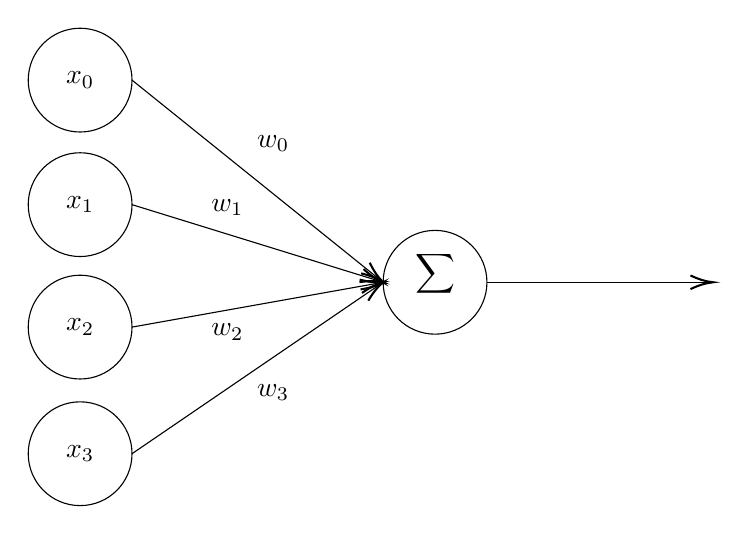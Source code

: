 \begin{tikzpicture}[x=0.75pt,y=0.75pt,yscale=-1,xscale=1]
%uncomment if require: \path (0,300); %set diagram left start at 0, and has height of 300

%Shape: Circle [id:dp17402865921802957] 
\draw   (120,164.6) .. controls (120,150.79) and (131.19,139.6) .. (145,139.6) .. controls (158.81,139.6) and (170,150.79) .. (170,164.6) .. controls (170,178.41) and (158.81,189.6) .. (145,189.6) .. controls (131.19,189.6) and (120,178.41) .. (120,164.6) -- cycle ;
%Shape: Circle [id:dp1315500990279499] 
\draw   (120,225.6) .. controls (120,211.79) and (131.19,200.6) .. (145,200.6) .. controls (158.81,200.6) and (170,211.79) .. (170,225.6) .. controls (170,239.41) and (158.81,250.6) .. (145,250.6) .. controls (131.19,250.6) and (120,239.41) .. (120,225.6) -- cycle ;
%Shape: Circle [id:dp6304248233510157] 
\draw   (120,45.6) .. controls (120,31.79) and (131.19,20.6) .. (145,20.6) .. controls (158.81,20.6) and (170,31.79) .. (170,45.6) .. controls (170,59.41) and (158.81,70.6) .. (145,70.6) .. controls (131.19,70.6) and (120,59.41) .. (120,45.6) -- cycle ;
%Shape: Circle [id:dp45052066401097335] 
\draw   (120,105.6) .. controls (120,91.79) and (131.19,80.6) .. (145,80.6) .. controls (158.81,80.6) and (170,91.79) .. (170,105.6) .. controls (170,119.41) and (158.81,130.6) .. (145,130.6) .. controls (131.19,130.6) and (120,119.41) .. (120,105.6) -- cycle ;
%Straight Lines [id:da3572541241588143] 
\draw    (170,45.6) -- (289.44,141.75) ;
\draw [shift={(291,143)}, rotate = 218.83] [color={rgb, 255:red, 0; green, 0; blue, 0 }  ][line width=0.75]    (10.93,-3.29) .. controls (6.95,-1.4) and (3.31,-0.3) .. (0,0) .. controls (3.31,0.3) and (6.95,1.4) .. (10.93,3.29)   ;

%Straight Lines [id:da5954234353420105] 
\draw    (170,105.6) -- (289.09,142.41) ;
\draw [shift={(291,143)}, rotate = 197.18] [color={rgb, 255:red, 0; green, 0; blue, 0 }  ][line width=0.75]    (10.93,-3.29) .. controls (6.95,-1.4) and (3.31,-0.3) .. (0,0) .. controls (3.31,0.3) and (6.95,1.4) .. (10.93,3.29)   ;

%Straight Lines [id:da7226214474680299] 
\draw    (170,164.6) -- (289.03,143.35) ;
\draw [shift={(291,143)}, rotate = 529.88] [color={rgb, 255:red, 0; green, 0; blue, 0 }  ][line width=0.75]    (10.93,-3.29) .. controls (6.95,-1.4) and (3.31,-0.3) .. (0,0) .. controls (3.31,0.3) and (6.95,1.4) .. (10.93,3.29)   ;

%Straight Lines [id:da3459505806410794] 
\draw    (170,225.6) -- (289.35,144.13) ;
\draw [shift={(291,143)}, rotate = 505.68] [color={rgb, 255:red, 0; green, 0; blue, 0 }  ][line width=0.75]    (10.93,-3.29) .. controls (6.95,-1.4) and (3.31,-0.3) .. (0,0) .. controls (3.31,0.3) and (6.95,1.4) .. (10.93,3.29)   ;

%Shape: Circle [id:dp019780016565329017] 
\draw   (291,143) .. controls (291,129.19) and (302.19,118) .. (316,118) .. controls (329.81,118) and (341,129.19) .. (341,143) .. controls (341,156.81) and (329.81,168) .. (316,168) .. controls (302.19,168) and (291,156.81) .. (291,143) -- cycle ;
%Straight Lines [id:da5188297170242238] 
\draw    (341,143) -- (448,143) ;
\draw [shift={(450,143)}, rotate = 180] [color={rgb, 255:red, 0; green, 0; blue, 0 }  ][line width=0.75]    (10.93,-3.29) .. controls (6.95,-1.4) and (3.31,-0.3) .. (0,0) .. controls (3.31,0.3) and (6.95,1.4) .. (10.93,3.29)   ;


% Text Node
\draw (145,45.6) node  [align=left] {$\displaystyle x_{0}$};
% Text Node
\draw (145,105.6) node  [align=left] {$\displaystyle x_{1}$};
% Text Node
\draw (145,164.6) node  [align=left] {$\displaystyle x_{2}$};
% Text Node
\draw (145,225.6) node  [align=left] {$\displaystyle x_{3}$};
% Text Node
\draw (315,145.6) node  [align=left] {$ $};
% Text Node
\draw (238,76) node  [align=left] {$\displaystyle w_{0}$};
% Text Node
\draw (216,107) node  [align=left] {$\displaystyle w_{1}$};
% Text Node
\draw (216,167) node  [align=left] {$\displaystyle w_{2}$};
% Text Node
\draw (238,196) node  [align=left] {$\displaystyle w_{3}$};
% Text Node
\draw (316,139) node  [align=left] {$\displaystyle \sum $};


\end{tikzpicture}
